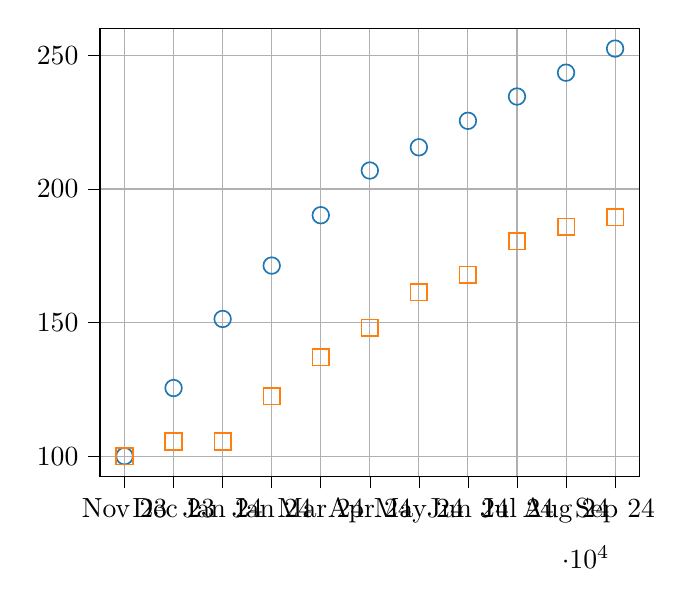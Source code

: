 % This file was created with tikzplotlib v0.10.1.
\begin{tikzpicture}

\definecolor{darkgray176}{RGB}{176,176,176}
\definecolor{darkorange25512714}{RGB}{255,127,14}
\definecolor{steelblue31119180}{RGB}{31,119,180}

\begin{axis}[
tick align=outside,
tick pos=left,
x grid style={darkgray176},
xmajorgrids,
xmin=19646.75, xmax=19982.25,
xtick style={color=black},
xtick={19662,19692.5,19723,19753.5,19784,19814.5,19845,19875.5,19906,19936.5,19967},
xticklabels={Nov 23,Dec 23,Jan 24,Jan 24,Mar 24,Apr 24,May 24,Jun 24,Jul 24,Aug 24,Sep 24},
y grid style={darkgray176},
ymajorgrids,
ymin=92.373, ymax=260.167,
ytick style={color=black}
]
\addplot [semithick, steelblue31119180, mark=o, mark size=3, mark options={solid,fill opacity=0}, only marks]
table {%
19662 100
19692.5 125.5
19723 151.35
19753.5 171.33
19784 190.18
19814.5 206.91
19845 215.6
19875.5 225.52
19906 234.61
19936.5 243.53
19967 252.54
};
\addplot [semithick, darkorange25512714, mark=square, mark size=3, mark options={solid,fill opacity=0}, only marks]
table {%
19662 100
19692.5 105.5
19723 105.5
19753.5 122.39
19784 137.07
19814.5 148.04
19845 161.36
19875.5 167.82
19906 180.4
19936.5 185.81
19967 189.42
};
\end{axis}

\end{tikzpicture}
